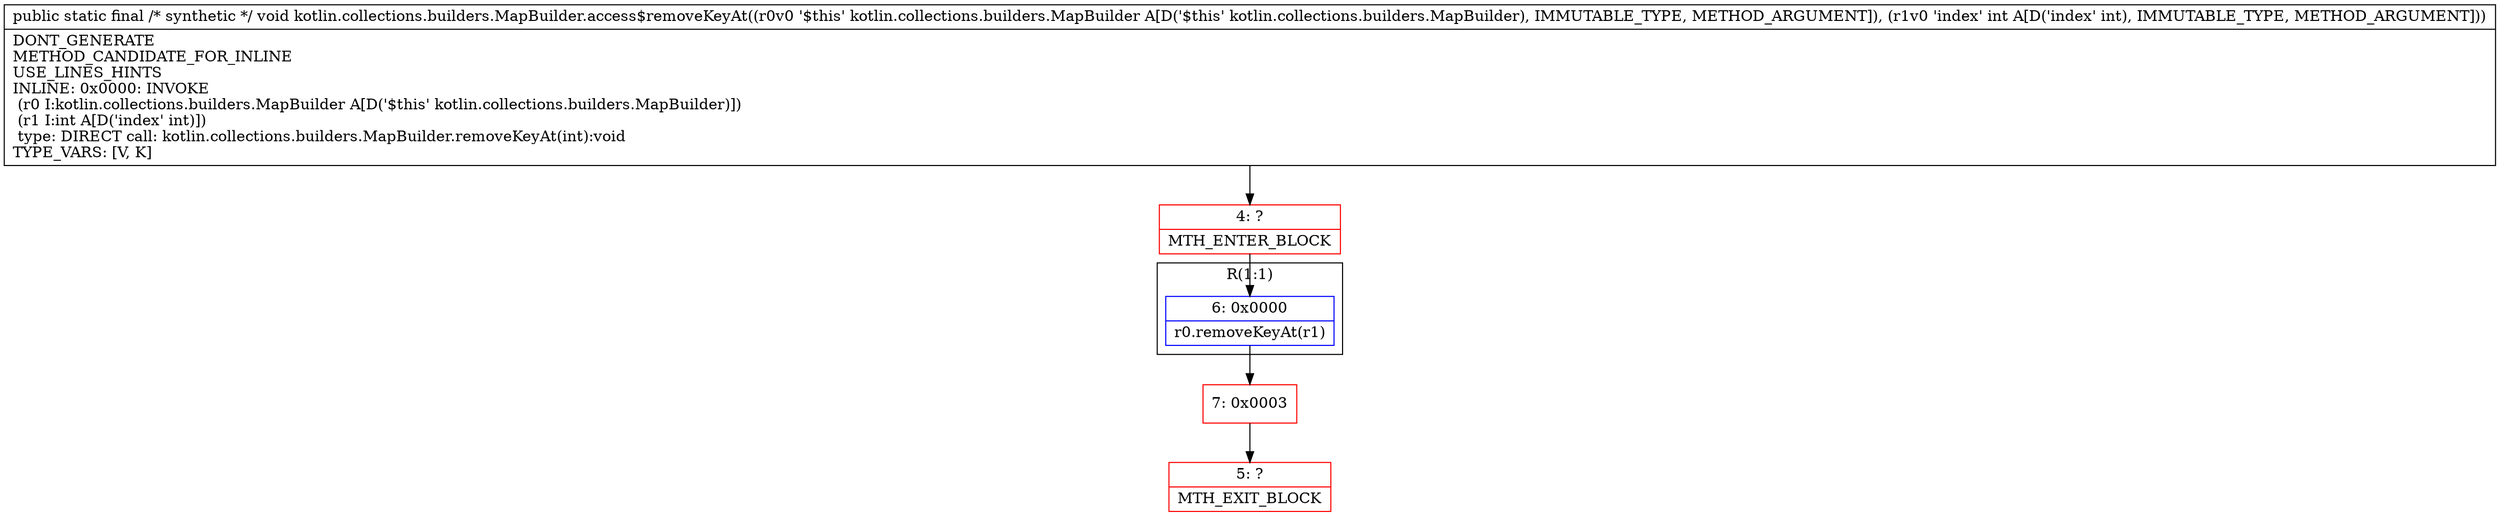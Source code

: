 digraph "CFG forkotlin.collections.builders.MapBuilder.access$removeKeyAt(Lkotlin\/collections\/builders\/MapBuilder;I)V" {
subgraph cluster_Region_1777580539 {
label = "R(1:1)";
node [shape=record,color=blue];
Node_6 [shape=record,label="{6\:\ 0x0000|r0.removeKeyAt(r1)\l}"];
}
Node_4 [shape=record,color=red,label="{4\:\ ?|MTH_ENTER_BLOCK\l}"];
Node_7 [shape=record,color=red,label="{7\:\ 0x0003}"];
Node_5 [shape=record,color=red,label="{5\:\ ?|MTH_EXIT_BLOCK\l}"];
MethodNode[shape=record,label="{public static final \/* synthetic *\/ void kotlin.collections.builders.MapBuilder.access$removeKeyAt((r0v0 '$this' kotlin.collections.builders.MapBuilder A[D('$this' kotlin.collections.builders.MapBuilder), IMMUTABLE_TYPE, METHOD_ARGUMENT]), (r1v0 'index' int A[D('index' int), IMMUTABLE_TYPE, METHOD_ARGUMENT]))  | DONT_GENERATE\lMETHOD_CANDIDATE_FOR_INLINE\lUSE_LINES_HINTS\lINLINE: 0x0000: INVOKE  \l  (r0 I:kotlin.collections.builders.MapBuilder A[D('$this' kotlin.collections.builders.MapBuilder)])\l  (r1 I:int A[D('index' int)])\l type: DIRECT call: kotlin.collections.builders.MapBuilder.removeKeyAt(int):void\lTYPE_VARS: [V, K]\l}"];
MethodNode -> Node_4;Node_6 -> Node_7;
Node_4 -> Node_6;
Node_7 -> Node_5;
}

